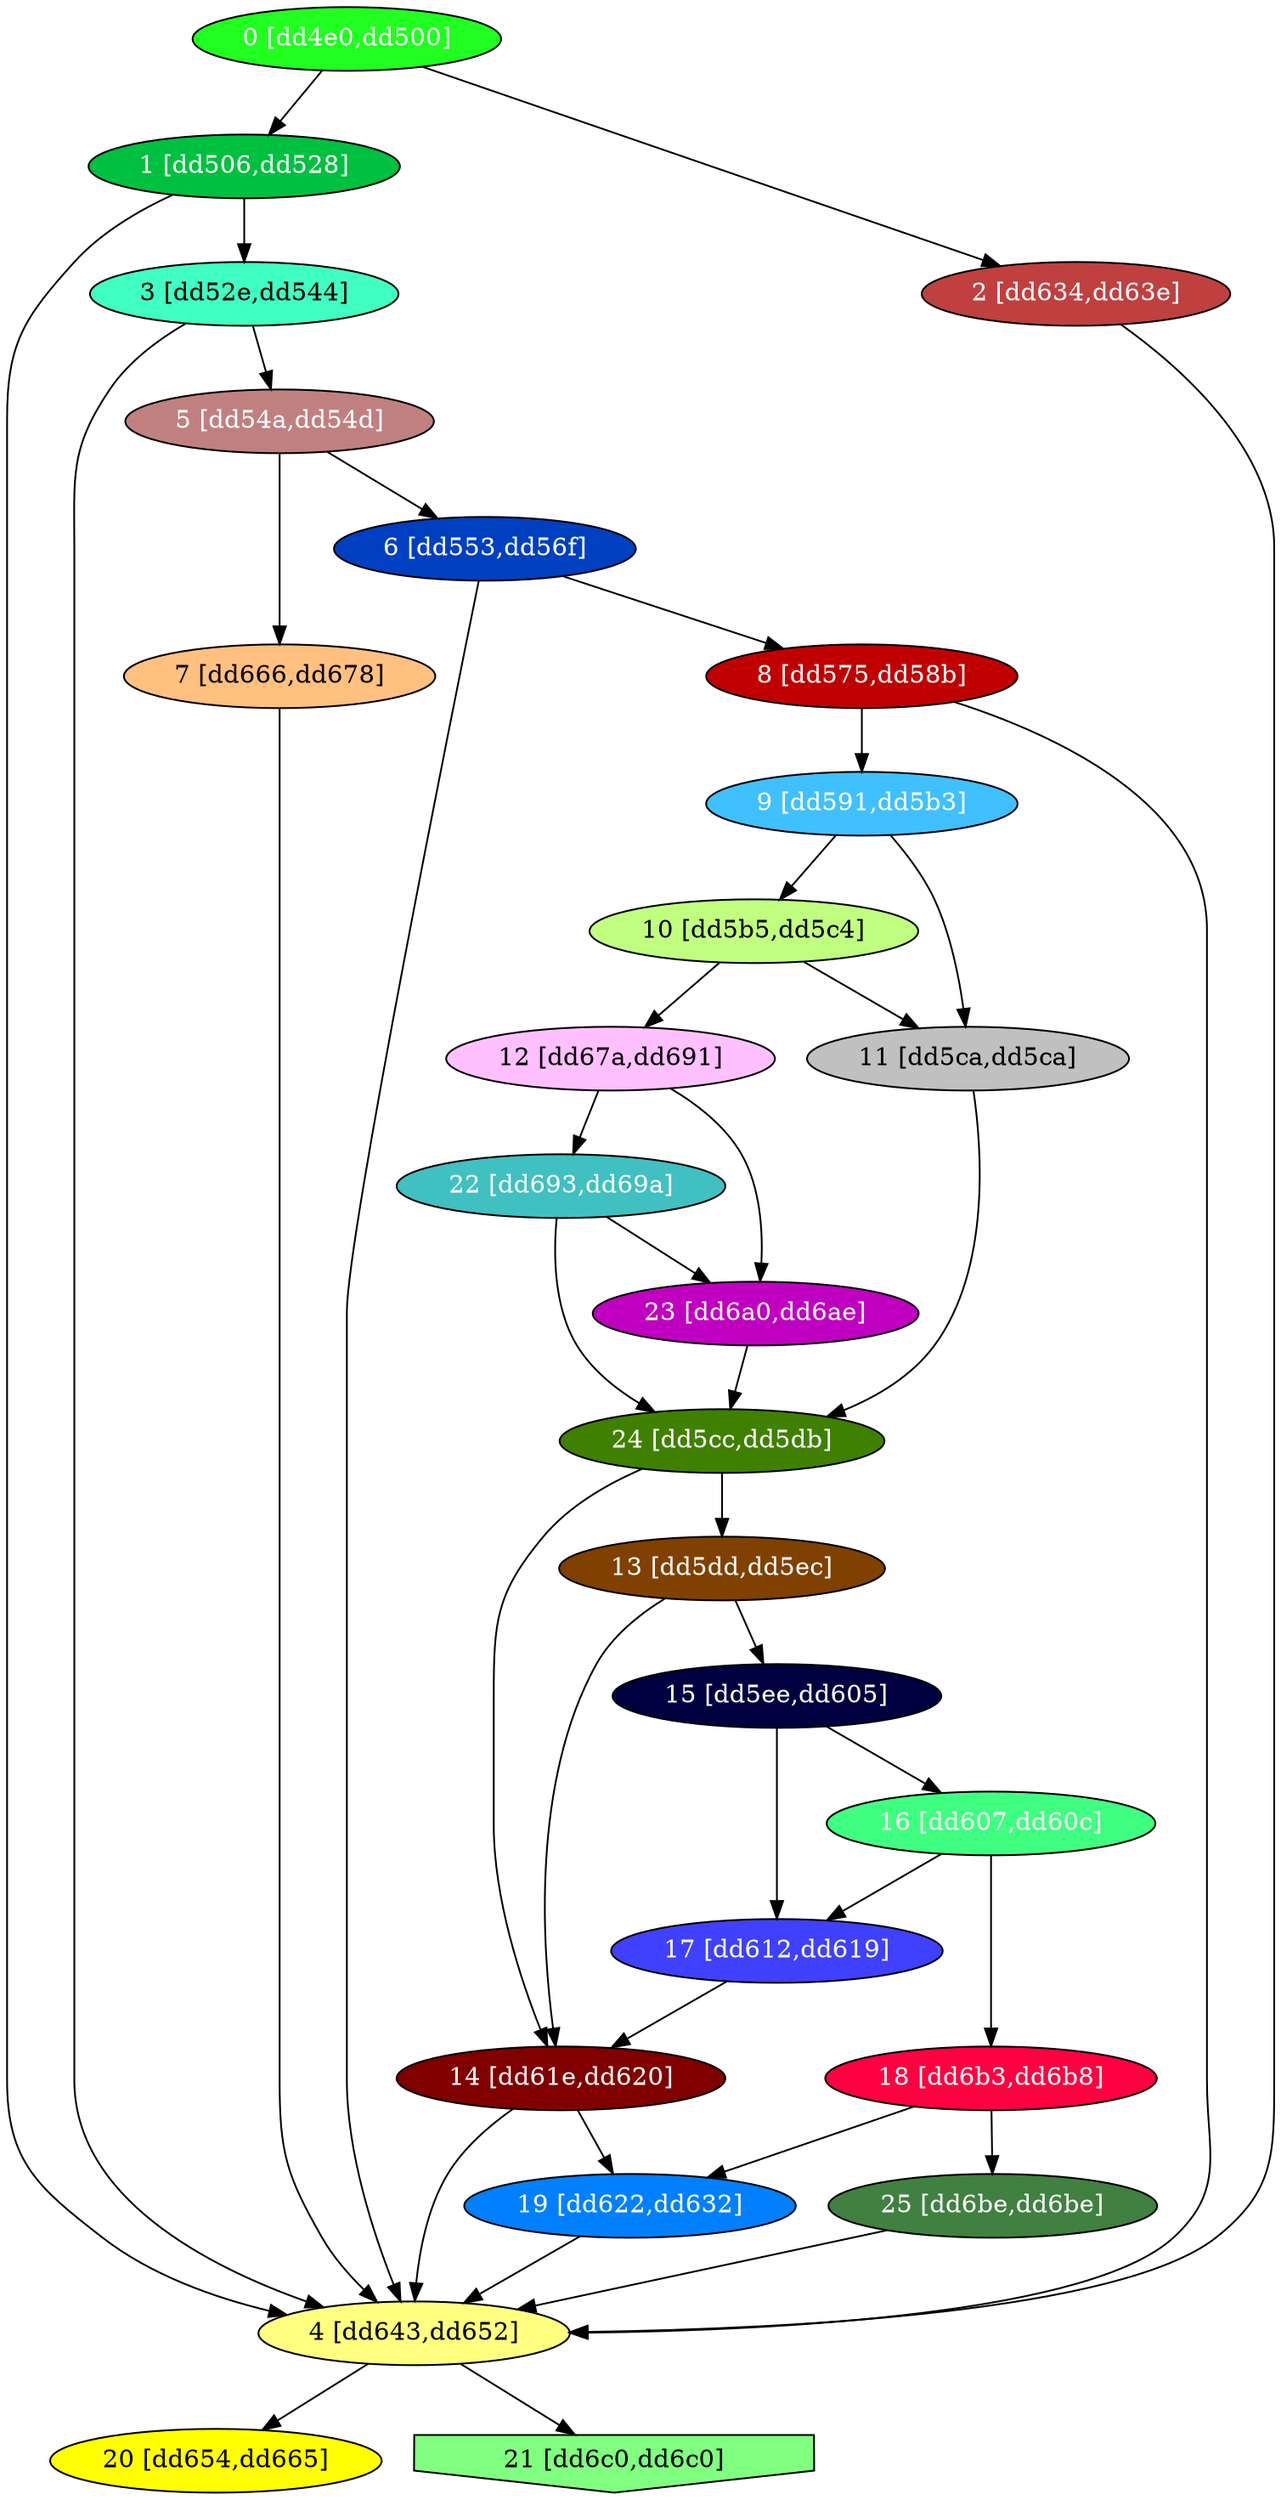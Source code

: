 diGraph libnss3{
	libnss3_0  [style=filled fillcolor="#20FF20" fontcolor="#ffffff" shape=oval label="0 [dd4e0,dd500]"]
	libnss3_1  [style=filled fillcolor="#00C040" fontcolor="#ffffff" shape=oval label="1 [dd506,dd528]"]
	libnss3_2  [style=filled fillcolor="#C04040" fontcolor="#ffffff" shape=oval label="2 [dd634,dd63e]"]
	libnss3_3  [style=filled fillcolor="#40FFC0" fontcolor="#000000" shape=oval label="3 [dd52e,dd544]"]
	libnss3_4  [style=filled fillcolor="#FFFF80" fontcolor="#000000" shape=oval label="4 [dd643,dd652]"]
	libnss3_5  [style=filled fillcolor="#C08080" fontcolor="#ffffff" shape=oval label="5 [dd54a,dd54d]"]
	libnss3_6  [style=filled fillcolor="#0040C0" fontcolor="#ffffff" shape=oval label="6 [dd553,dd56f]"]
	libnss3_7  [style=filled fillcolor="#FFC080" fontcolor="#000000" shape=oval label="7 [dd666,dd678]"]
	libnss3_8  [style=filled fillcolor="#C00000" fontcolor="#ffffff" shape=oval label="8 [dd575,dd58b]"]
	libnss3_9  [style=filled fillcolor="#40C0FF" fontcolor="#ffffff" shape=oval label="9 [dd591,dd5b3]"]
	libnss3_a  [style=filled fillcolor="#C0FF80" fontcolor="#000000" shape=oval label="10 [dd5b5,dd5c4]"]
	libnss3_b  [style=filled fillcolor="#C0C0C0" fontcolor="#000000" shape=oval label="11 [dd5ca,dd5ca]"]
	libnss3_c  [style=filled fillcolor="#FFC0FF" fontcolor="#000000" shape=oval label="12 [dd67a,dd691]"]
	libnss3_d  [style=filled fillcolor="#804000" fontcolor="#ffffff" shape=oval label="13 [dd5dd,dd5ec]"]
	libnss3_e  [style=filled fillcolor="#800000" fontcolor="#ffffff" shape=oval label="14 [dd61e,dd620]"]
	libnss3_f  [style=filled fillcolor="#000040" fontcolor="#ffffff" shape=oval label="15 [dd5ee,dd605]"]
	libnss3_10  [style=filled fillcolor="#40FF80" fontcolor="#ffffff" shape=oval label="16 [dd607,dd60c]"]
	libnss3_11  [style=filled fillcolor="#4040FF" fontcolor="#ffffff" shape=oval label="17 [dd612,dd619]"]
	libnss3_12  [style=filled fillcolor="#FF0040" fontcolor="#ffffff" shape=oval label="18 [dd6b3,dd6b8]"]
	libnss3_13  [style=filled fillcolor="#0080FF" fontcolor="#ffffff" shape=oval label="19 [dd622,dd632]"]
	libnss3_14  [style=filled fillcolor="#FFFF00" fontcolor="#000000" shape=oval label="20 [dd654,dd665]"]
	libnss3_15  [style=filled fillcolor="#80FF80" fontcolor="#000000" shape=invhouse label="21 [dd6c0,dd6c0]"]
	libnss3_16  [style=filled fillcolor="#40C0C0" fontcolor="#ffffff" shape=oval label="22 [dd693,dd69a]"]
	libnss3_17  [style=filled fillcolor="#C000C0" fontcolor="#ffffff" shape=oval label="23 [dd6a0,dd6ae]"]
	libnss3_18  [style=filled fillcolor="#408000" fontcolor="#ffffff" shape=oval label="24 [dd5cc,dd5db]"]
	libnss3_19  [style=filled fillcolor="#408040" fontcolor="#ffffff" shape=oval label="25 [dd6be,dd6be]"]

	libnss3_0 -> libnss3_1
	libnss3_0 -> libnss3_2
	libnss3_1 -> libnss3_3
	libnss3_1 -> libnss3_4
	libnss3_2 -> libnss3_4
	libnss3_3 -> libnss3_4
	libnss3_3 -> libnss3_5
	libnss3_4 -> libnss3_14
	libnss3_4 -> libnss3_15
	libnss3_5 -> libnss3_6
	libnss3_5 -> libnss3_7
	libnss3_6 -> libnss3_4
	libnss3_6 -> libnss3_8
	libnss3_7 -> libnss3_4
	libnss3_8 -> libnss3_4
	libnss3_8 -> libnss3_9
	libnss3_9 -> libnss3_a
	libnss3_9 -> libnss3_b
	libnss3_a -> libnss3_b
	libnss3_a -> libnss3_c
	libnss3_b -> libnss3_18
	libnss3_c -> libnss3_16
	libnss3_c -> libnss3_17
	libnss3_d -> libnss3_e
	libnss3_d -> libnss3_f
	libnss3_e -> libnss3_4
	libnss3_e -> libnss3_13
	libnss3_f -> libnss3_10
	libnss3_f -> libnss3_11
	libnss3_10 -> libnss3_11
	libnss3_10 -> libnss3_12
	libnss3_11 -> libnss3_e
	libnss3_12 -> libnss3_13
	libnss3_12 -> libnss3_19
	libnss3_13 -> libnss3_4
	libnss3_16 -> libnss3_17
	libnss3_16 -> libnss3_18
	libnss3_17 -> libnss3_18
	libnss3_18 -> libnss3_d
	libnss3_18 -> libnss3_e
	libnss3_19 -> libnss3_4
}
